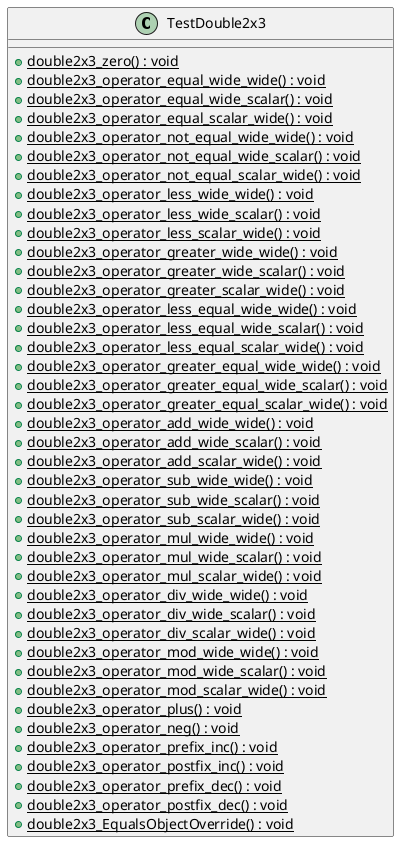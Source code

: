 @startuml
class TestDouble2x3 {
    + {static} double2x3_zero() : void
    + {static} double2x3_operator_equal_wide_wide() : void
    + {static} double2x3_operator_equal_wide_scalar() : void
    + {static} double2x3_operator_equal_scalar_wide() : void
    + {static} double2x3_operator_not_equal_wide_wide() : void
    + {static} double2x3_operator_not_equal_wide_scalar() : void
    + {static} double2x3_operator_not_equal_scalar_wide() : void
    + {static} double2x3_operator_less_wide_wide() : void
    + {static} double2x3_operator_less_wide_scalar() : void
    + {static} double2x3_operator_less_scalar_wide() : void
    + {static} double2x3_operator_greater_wide_wide() : void
    + {static} double2x3_operator_greater_wide_scalar() : void
    + {static} double2x3_operator_greater_scalar_wide() : void
    + {static} double2x3_operator_less_equal_wide_wide() : void
    + {static} double2x3_operator_less_equal_wide_scalar() : void
    + {static} double2x3_operator_less_equal_scalar_wide() : void
    + {static} double2x3_operator_greater_equal_wide_wide() : void
    + {static} double2x3_operator_greater_equal_wide_scalar() : void
    + {static} double2x3_operator_greater_equal_scalar_wide() : void
    + {static} double2x3_operator_add_wide_wide() : void
    + {static} double2x3_operator_add_wide_scalar() : void
    + {static} double2x3_operator_add_scalar_wide() : void
    + {static} double2x3_operator_sub_wide_wide() : void
    + {static} double2x3_operator_sub_wide_scalar() : void
    + {static} double2x3_operator_sub_scalar_wide() : void
    + {static} double2x3_operator_mul_wide_wide() : void
    + {static} double2x3_operator_mul_wide_scalar() : void
    + {static} double2x3_operator_mul_scalar_wide() : void
    + {static} double2x3_operator_div_wide_wide() : void
    + {static} double2x3_operator_div_wide_scalar() : void
    + {static} double2x3_operator_div_scalar_wide() : void
    + {static} double2x3_operator_mod_wide_wide() : void
    + {static} double2x3_operator_mod_wide_scalar() : void
    + {static} double2x3_operator_mod_scalar_wide() : void
    + {static} double2x3_operator_plus() : void
    + {static} double2x3_operator_neg() : void
    + {static} double2x3_operator_prefix_inc() : void
    + {static} double2x3_operator_postfix_inc() : void
    + {static} double2x3_operator_prefix_dec() : void
    + {static} double2x3_operator_postfix_dec() : void
    + {static} double2x3_EqualsObjectOverride() : void
}
@enduml
